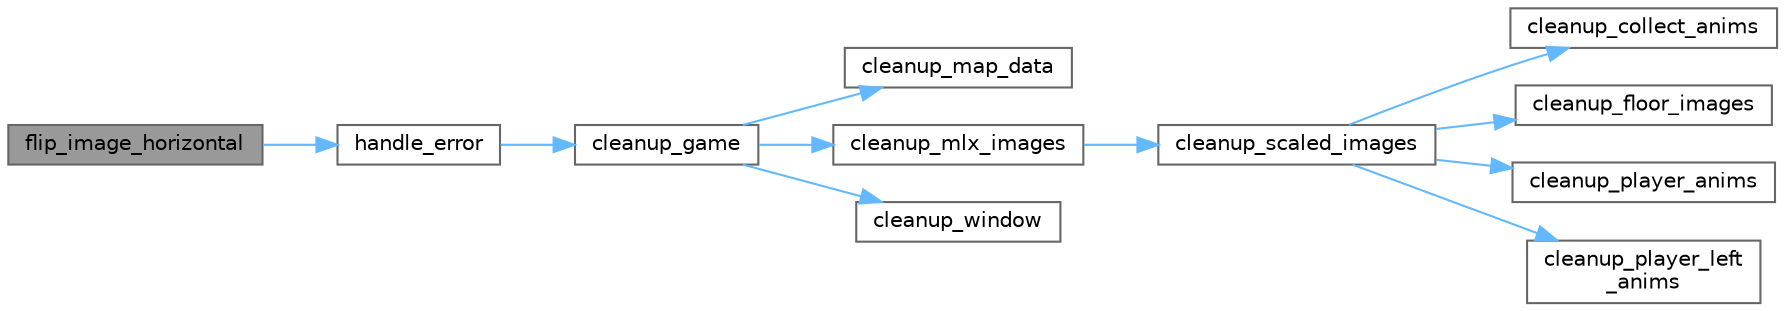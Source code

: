 digraph "flip_image_horizontal"
{
 // INTERACTIVE_SVG=YES
 // LATEX_PDF_SIZE
  bgcolor="transparent";
  edge [fontname=Helvetica,fontsize=10,labelfontname=Helvetica,labelfontsize=10];
  node [fontname=Helvetica,fontsize=10,shape=box,height=0.2,width=0.4];
  rankdir="LR";
  Node1 [id="Node000001",label="flip_image_horizontal",height=0.2,width=0.4,color="gray40", fillcolor="grey60", style="filled", fontcolor="black",tooltip="Creates a horizontally flipped copy of an image."];
  Node1 -> Node2 [id="edge1_Node000001_Node000002",color="steelblue1",style="solid",tooltip=" "];
  Node2 [id="Node000002",label="handle_error",height=0.2,width=0.4,color="grey40", fillcolor="white", style="filled",URL="$utils_8c.html#a8d321f33b7ee1109310b116ebd23081c",tooltip=" "];
  Node2 -> Node3 [id="edge2_Node000002_Node000003",color="steelblue1",style="solid",tooltip=" "];
  Node3 [id="Node000003",label="cleanup_game",height=0.2,width=0.4,color="grey40", fillcolor="white", style="filled",URL="$utils_8c.html#a6b166a434f4f8cc202d9c3feaf33af7a",tooltip=" "];
  Node3 -> Node4 [id="edge3_Node000003_Node000004",color="steelblue1",style="solid",tooltip=" "];
  Node4 [id="Node000004",label="cleanup_map_data",height=0.2,width=0.4,color="grey40", fillcolor="white", style="filled",URL="$utils_8c.html#abc5614c78184dfae0a3a6a03ee44d059",tooltip=" "];
  Node3 -> Node5 [id="edge4_Node000003_Node000005",color="steelblue1",style="solid",tooltip=" "];
  Node5 [id="Node000005",label="cleanup_mlx_images",height=0.2,width=0.4,color="grey40", fillcolor="white", style="filled",URL="$utils_8c.html#a72c99faf18094cf6f6f0bd4ec752f1ae",tooltip=" "];
  Node5 -> Node6 [id="edge5_Node000005_Node000006",color="steelblue1",style="solid",tooltip=" "];
  Node6 [id="Node000006",label="cleanup_scaled_images",height=0.2,width=0.4,color="grey40", fillcolor="white", style="filled",URL="$clean__images_8c.html#a87fd54b2926142613d5f2ee67a6b69b0",tooltip=" "];
  Node6 -> Node7 [id="edge6_Node000006_Node000007",color="steelblue1",style="solid",tooltip=" "];
  Node7 [id="Node000007",label="cleanup_collect_anims",height=0.2,width=0.4,color="grey40", fillcolor="white", style="filled",URL="$clean__images_8c.html#a248d446aa9c26de1799fe09b07531c3d",tooltip=" "];
  Node6 -> Node8 [id="edge7_Node000006_Node000008",color="steelblue1",style="solid",tooltip=" "];
  Node8 [id="Node000008",label="cleanup_floor_images",height=0.2,width=0.4,color="grey40", fillcolor="white", style="filled",URL="$clean__images_8c.html#af696a35befccf80ea35fc848c9292fef",tooltip=" "];
  Node6 -> Node9 [id="edge8_Node000006_Node000009",color="steelblue1",style="solid",tooltip=" "];
  Node9 [id="Node000009",label="cleanup_player_anims",height=0.2,width=0.4,color="grey40", fillcolor="white", style="filled",URL="$clean__images_8c.html#a4644ff6c8a89161bb498cbce5edd4c27",tooltip=" "];
  Node6 -> Node10 [id="edge9_Node000006_Node000010",color="steelblue1",style="solid",tooltip=" "];
  Node10 [id="Node000010",label="cleanup_player_left\l_anims",height=0.2,width=0.4,color="grey40", fillcolor="white", style="filled",URL="$clean__images_8c.html#a55a5e38ede17361f52b74b7108edb421",tooltip=" "];
  Node3 -> Node11 [id="edge10_Node000003_Node000011",color="steelblue1",style="solid",tooltip=" "];
  Node11 [id="Node000011",label="cleanup_window",height=0.2,width=0.4,color="grey40", fillcolor="white", style="filled",URL="$utils_8c.html#a123b79110158baa49ed60b2d7a82eebb",tooltip=" "];
}
